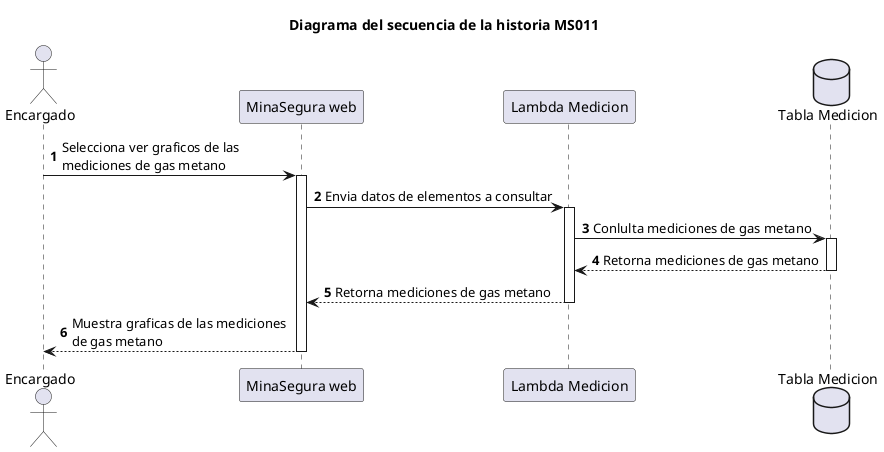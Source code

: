 @startuml hu1_sequence
autonumber

title Diagrama del secuencia de la historia MS011

actor Encargado
participant "MinaSegura web"
participant "Lambda Medicion"
database "Tabla Medicion"

Encargado->"MinaSegura web": Selecciona ver graficos de las \nmediciones de gas metano
activate "MinaSegura web"
"MinaSegura web"->"Lambda Medicion": Envia datos de elementos a consultar
activate "Lambda Medicion"
"Lambda Medicion"->"Tabla Medicion": Conlulta mediciones de gas metano
activate "Tabla Medicion"
"Tabla Medicion"-->"Lambda Medicion": Retorna mediciones de gas metano
deactivate "Tabla Medicion"
"Lambda Medicion"-->"MinaSegura web": Retorna mediciones de gas metano
deactivate "Lambda Medicion"
"MinaSegura web"-->Encargado:Muestra graficas de las mediciones \nde gas metano
deactivate "MinaSegura web"
@enduml
